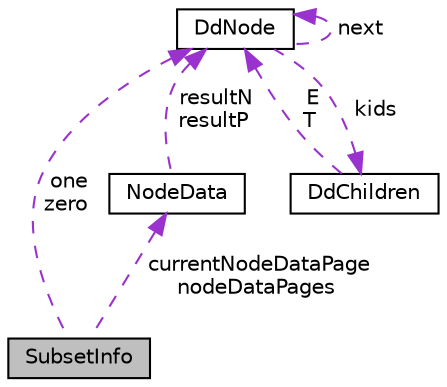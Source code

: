 digraph "SubsetInfo"
{
 // LATEX_PDF_SIZE
  edge [fontname="Helvetica",fontsize="10",labelfontname="Helvetica",labelfontsize="10"];
  node [fontname="Helvetica",fontsize="10",shape=record];
  Node1 [label="SubsetInfo",height=0.2,width=0.4,color="black", fillcolor="grey75", style="filled", fontcolor="black",tooltip="Miscellaneous info."];
  Node2 -> Node1 [dir="back",color="darkorchid3",fontsize="10",style="dashed",label=" currentNodeDataPage\nnodeDataPages" ,fontname="Helvetica"];
  Node2 [label="NodeData",height=0.2,width=0.4,color="black", fillcolor="white", style="filled",URL="$structNodeData.html",tooltip="Data structure to store the information on each node."];
  Node3 -> Node2 [dir="back",color="darkorchid3",fontsize="10",style="dashed",label=" resultN\nresultP" ,fontname="Helvetica"];
  Node3 [label="DdNode",height=0.2,width=0.4,color="black", fillcolor="white", style="filled",URL="$structDdNode.html",tooltip="Decision diagram node."];
  Node4 -> Node3 [dir="back",color="darkorchid3",fontsize="10",style="dashed",label=" kids" ,fontname="Helvetica"];
  Node4 [label="DdChildren",height=0.2,width=0.4,color="black", fillcolor="white", style="filled",URL="$structDdChildren.html",tooltip="The two children of a non-terminal node."];
  Node3 -> Node4 [dir="back",color="darkorchid3",fontsize="10",style="dashed",label=" E\nT" ,fontname="Helvetica"];
  Node3 -> Node3 [dir="back",color="darkorchid3",fontsize="10",style="dashed",label=" next" ,fontname="Helvetica"];
  Node3 -> Node1 [dir="back",color="darkorchid3",fontsize="10",style="dashed",label=" one\nzero" ,fontname="Helvetica"];
}
